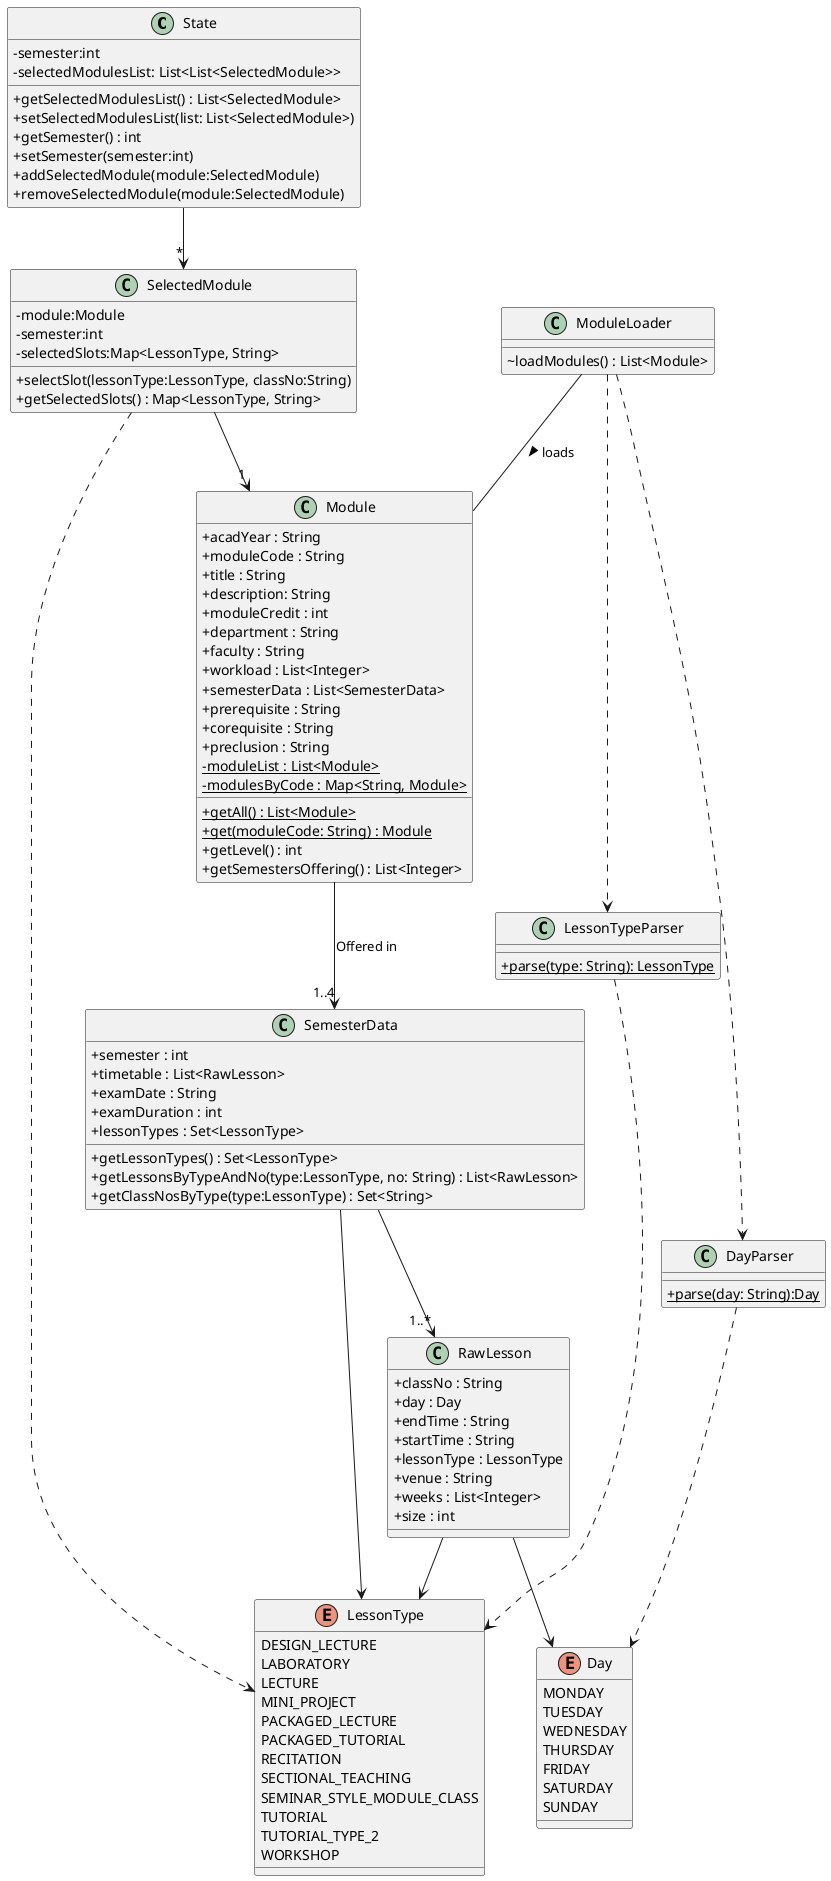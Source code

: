 @startuml
skinparam classAttributeIconSize 0


class State {
- semester:int
- selectedModulesList: List<List<SelectedModule>>
+ getSelectedModulesList() : List<SelectedModule>
+ setSelectedModulesList(list: List<SelectedModule>)
+ getSemester() : int
+ setSemester(semester:int)
+ addSelectedModule(module:SelectedModule)
+ removeSelectedModule(module:SelectedModule)
}

State --> "*" SelectedModule

class SelectedModule {
- module:Module
- semester:int
- selectedSlots:Map<LessonType, String>
+ selectSlot(lessonType:LessonType, classNo:String)
+ getSelectedSlots() : Map<LessonType, String>
}

SelectedModule --> "1" Module

class ModuleLoader {
~ loadModules() : List<Module>
}

ModuleLoader -- Module : loads >

class Module {
+ acadYear : String
+ moduleCode : String
+ title : String
+ description: String
+ moduleCredit : int
+ department : String
+ faculty : String
+ workload : List<Integer>
+ semesterData : List<SemesterData>
+ prerequisite : String
+ corequisite : String
+ preclusion : String
{static} - moduleList : List<Module>
{static} - modulesByCode : Map<String, Module>
{static} + getAll() : List<Module>
{static} + get(moduleCode: String) : Module
+ getLevel() : int
+ getSemestersOffering() : List<Integer>
}

class SemesterData {
+ semester : int
+ timetable : List<RawLesson>
+ examDate : String
+ examDuration : int
+ lessonTypes : Set<LessonType>
+ getLessonTypes() : Set<LessonType>
+ getLessonsByTypeAndNo(type:LessonType, no: String) : List<RawLesson>
+ getClassNosByType(type:LessonType) : Set<String>
}

Module --> "1..4" SemesterData : Offered in

class RawLesson {
+ classNo : String
+ day : Day
+ endTime : String
+ startTime : String
+ lessonType : LessonType
+ venue : String
+ weeks : List<Integer>
+ size : int
}

SemesterData --> "1..*" RawLesson

enum LessonType {
    DESIGN_LECTURE
    LABORATORY
    LECTURE
    MINI_PROJECT
    PACKAGED_LECTURE
    PACKAGED_TUTORIAL
    RECITATION
    SECTIONAL_TEACHING
    SEMINAR_STYLE_MODULE_CLASS
    TUTORIAL
    TUTORIAL_TYPE_2
    WORKSHOP
}

enum Day {
    MONDAY
    TUESDAY
    WEDNESDAY
    THURSDAY
    FRIDAY
    SATURDAY
    SUNDAY
}

class LessonTypeParser {
{static} + parse(type: String): LessonType
}

class DayParser {
{static} + parse(day: String):Day
}

ModuleLoader ..> LessonTypeParser
ModuleLoader ..> DayParser
LessonTypeParser ..> LessonType
DayParser ..> Day

SelectedModule ..> LessonType
SemesterData --> LessonType
RawLesson --> LessonType
RawLesson --> Day
@enduml
